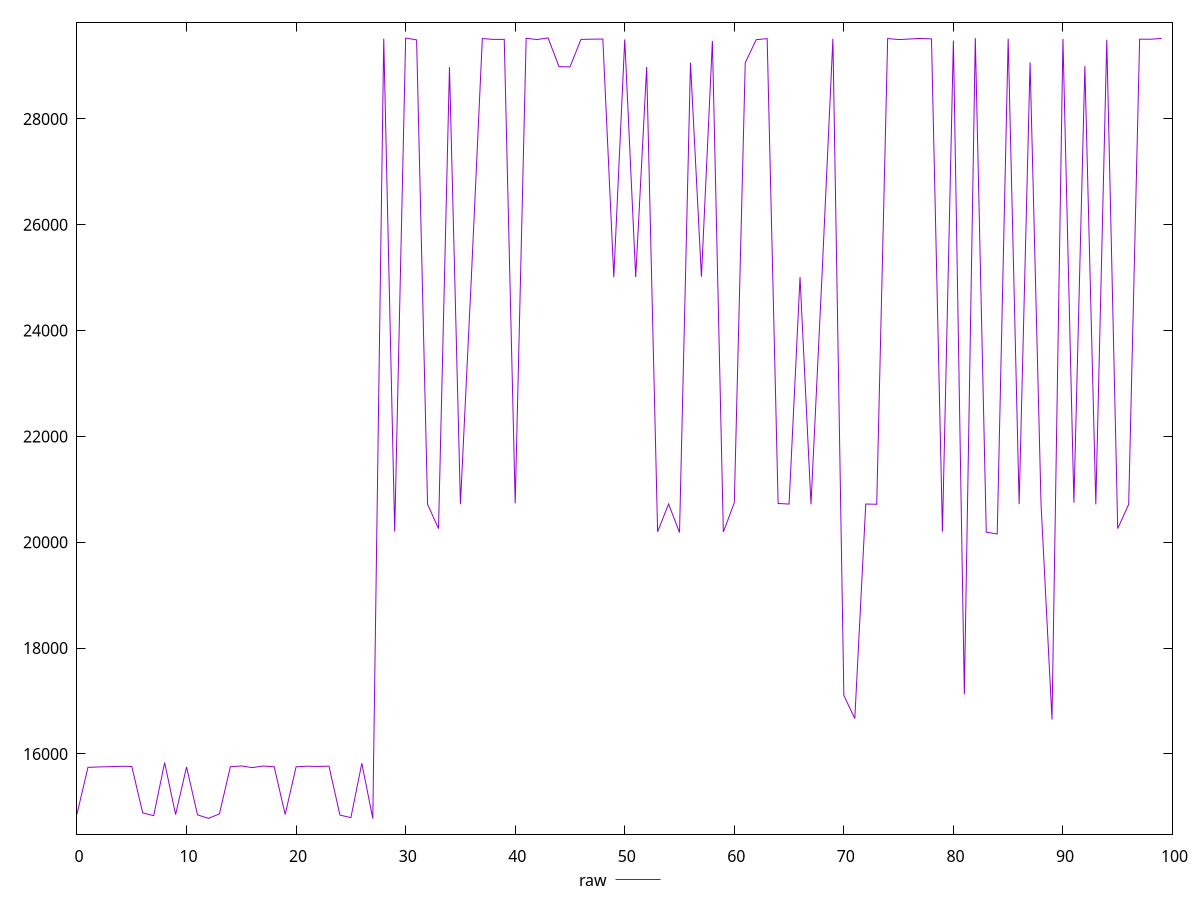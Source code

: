 reset
set terminal svg size 640, 490 enhanced background rgb 'white'
set output "reprap/largest-contentful-paint/samples/pages+cached+nointeractive/raw/values.svg"

$raw <<EOF
0 14866.0248
1 15745.877999999997
2 15753.874999999998
3 15759.6566
4 15767.026400000004
5 15763.450800000004
6 14885.2746
7 14833.509600000001
8 15835.988199999996
9 14854.406399999996
10 15754.467799999999
11 14848.674900000005
12 14782.451350000003
13 14866.3947
14 15757.621600000006
15 15773.3862
16 15741.674600000002
17 15771.961400000004
18 15757.101799999999
19 14855.9307
20 15756.403800000004
21 15768.4116
22 15763.934000000001
23 15768.652000000002
24 14844.441000000003
25 14796.266700000004
26 15823.142050000004
27 14779.420749999997
28 29516.41800000002
29 20203.332150000006
30 29529.484049999995
31 29493.83819999999
32 20717.605
33 20257.017900000006
34 28978.956999999988
35 20721.6248
36 25015.434400000006
37 29519.331899999986
38 29503.317300000006
39 29504.01930000002
40 20735.699599999996
41 29524.1955
42 29500.832849999988
43 29531.422649999986
44 28988.656499999994
45 28983.224249999996
46 29503.325850000016
47 29507.824049999996
48 29510.0484
49 25008.663049999996
50 29502.626099999987
51 25011.61485
52 28980.691749999998
53 20198.16775
54 20723.6057
55 20184.1243
56 29062.63929999999
57 25017.922800000015
58 29473.64069999999
59 20193.480450000003
60 20746.24429999999
61 29063.118000000013
62 29497.533899999995
63 29518.015499999998
64 20733.413600000007
65 20721.8318
66 25012.507449999994
67 20717.605
68 25015.398299999993
69 29514.467099999987
70 17105.14395
71 16668.5837
72 20722.594800000006
73 20718.573300000007
74 29519.956199999993
75 29499.887699999996
76 29510.661300000003
77 29521.085100000008
78 29512.67084999999
79 20201.094950000006
80 29483.33745000001
81 17127.376349999995
82 29528.36655
83 20191.803500000005
84 20156.669850000002
85 29515.06724999999
86 20724.5118
87 29069.45550000001
88 20721.848600000005
89 16652.0663
90 29510.67839999999
91 20747.983099999998
92 28998.35425000001
93 20715.967700000005
94 29493.602100000015
95 20258.022900000004
96 20716.110599999996
97 29508.172800000008
98 29506.069200000013
99 29522.33954999999
EOF

set key outside below
set yrange [14484.380711999998:29826.462687999985]

plot \
  $raw title "raw" with line, \


reset